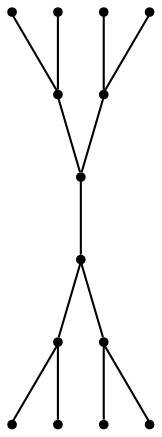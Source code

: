 graph {
  node [shape=point,comment="{\"directed\":false,\"doi\":\"10.1007/978-3-642-36763-2_23\",\"figure\":\"4 (2)\"}"]

  v0 [pos="1540.735797057275,1829.850792967232"]
  v1 [pos="1603.781229098904,1835.8517850974442"]
  v2 [pos="1563.126919514694,1881.2341450076137"]
  v3 [pos="1536.73294682005,1685.2020321679204"]
  v4 [pos="1619.6676722027148,1678.951009297065"]
  v5 [pos="1561.625898393853,1623.3170074883608"]
  v6 [pos="1483.6947039956406,1755.2135646279323"]
  v7 [pos="1395.005682571473,1755.2135646279323"]
  v8 [pos="1364.6088596396041,1837.3519695413042"]
  v9 [pos="1342.21760993387,1890.235633202932"]
  v10 [pos="1342.21760993387,1688.3275436033482"]
  v11 [pos="1333.3363138055963,1642.070076100927"]
  v12 [pos="1314.5727863051918,1838.9772965328718"]
  v13 [pos="1299.0615984815913,1686.7023437891664"]

  v0 -- v1 [id="-1",pos="1540.735797057275,1829.850792967232 1603.781229098904,1835.8517850974442 1603.781229098904,1835.8517850974442 1603.781229098904,1835.8517850974442"]
  v13 -- v10 [id="-2",pos="1299.0615984815913,1686.7023437891664 1342.21760993387,1688.3275436033482 1342.21760993387,1688.3275436033482 1342.21760993387,1688.3275436033482"]
  v12 -- v8 [id="-3",pos="1314.5727863051918,1838.9772965328718 1364.6088596396041,1837.3519695413042 1364.6088596396041,1837.3519695413042 1364.6088596396041,1837.3519695413042"]
  v11 -- v10 [id="-4",pos="1333.3363138055963,1642.070076100927 1342.21760993387,1688.3275436033482 1342.21760993387,1688.3275436033482 1342.21760993387,1688.3275436033482"]
  v10 -- v7 [id="-6",pos="1342.21760993387,1688.3275436033482 1395.005682571473,1755.2135646279323 1395.005682571473,1755.2135646279323 1395.005682571473,1755.2135646279323"]
  v9 -- v8 [id="-7",pos="1342.21760993387,1890.235633202932 1364.6088596396041,1837.3519695413042 1364.6088596396041,1837.3519695413042 1364.6088596396041,1837.3519695413042"]
  v8 -- v7 [id="-8",pos="1364.6088596396041,1837.3519695413042 1395.005682571473,1755.2135646279323 1395.005682571473,1755.2135646279323 1395.005682571473,1755.2135646279323"]
  v7 -- v6 [id="-9",pos="1395.005682571473,1755.2135646279323 1483.6947039956406,1755.2135646279323 1483.6947039956406,1755.2135646279323 1483.6947039956406,1755.2135646279323"]
  v6 -- v3 [id="-10",pos="1483.6947039956406,1755.2135646279323 1536.73294682005,1685.2020321679204 1536.73294682005,1685.2020321679204 1536.73294682005,1685.2020321679204"]
  v6 -- v0 [id="-11",pos="1483.6947039956406,1755.2135646279323 1540.735797057275,1829.850792967232 1540.735797057275,1829.850792967232 1540.735797057275,1829.850792967232"]
  v3 -- v5 [id="-12",pos="1536.73294682005,1685.2020321679204 1561.625898393853,1623.3170074883608 1561.625898393853,1623.3170074883608 1561.625898393853,1623.3170074883608"]
  v3 -- v4 [id="-13",pos="1536.73294682005,1685.2020321679204 1619.6676722027148,1678.951009297065 1619.6676722027148,1678.951009297065 1619.6676722027148,1678.951009297065"]
  v0 -- v2 [id="-14",pos="1540.735797057275,1829.850792967232 1563.126919514694,1881.2341450076137 1563.126919514694,1881.2341450076137 1563.126919514694,1881.2341450076137"]
}